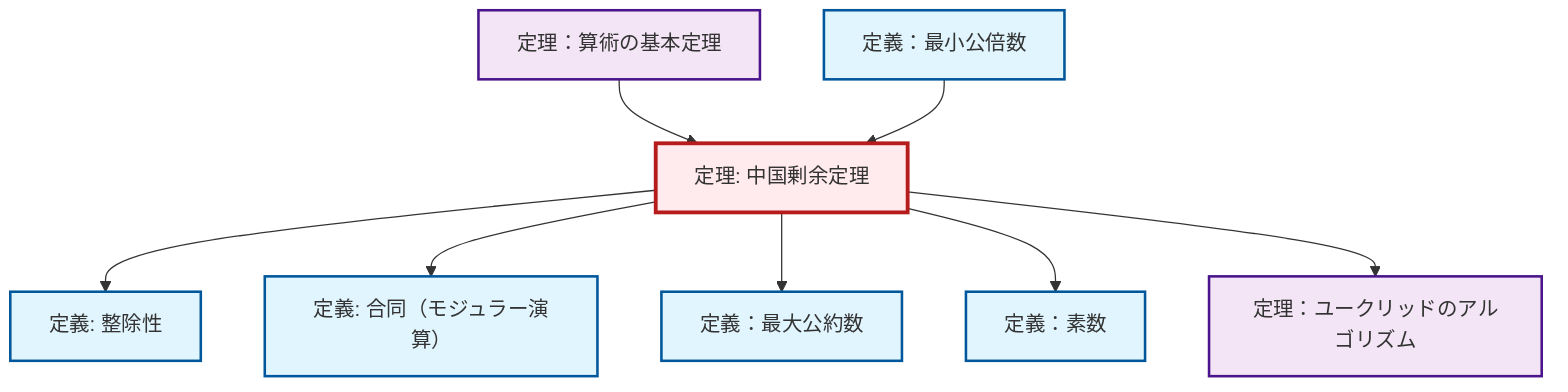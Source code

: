 graph TD
    classDef definition fill:#e1f5fe,stroke:#01579b,stroke-width:2px
    classDef theorem fill:#f3e5f5,stroke:#4a148c,stroke-width:2px
    classDef axiom fill:#fff3e0,stroke:#e65100,stroke-width:2px
    classDef example fill:#e8f5e9,stroke:#1b5e20,stroke-width:2px
    classDef current fill:#ffebee,stroke:#b71c1c,stroke-width:3px
    def-prime["定義：素数"]:::definition
    thm-euclidean-algorithm["定理：ユークリッドのアルゴリズム"]:::theorem
    thm-fundamental-arithmetic["定理：算術の基本定理"]:::theorem
    def-lcm["定義：最小公倍数"]:::definition
    def-congruence["定義: 合同（モジュラー演算）"]:::definition
    def-divisibility["定義: 整除性"]:::definition
    thm-chinese-remainder["定理: 中国剰余定理"]:::theorem
    def-gcd["定義：最大公約数"]:::definition
    thm-chinese-remainder --> def-divisibility
    thm-chinese-remainder --> def-congruence
    thm-fundamental-arithmetic --> thm-chinese-remainder
    thm-chinese-remainder --> def-gcd
    thm-chinese-remainder --> def-prime
    thm-chinese-remainder --> thm-euclidean-algorithm
    def-lcm --> thm-chinese-remainder
    class thm-chinese-remainder current